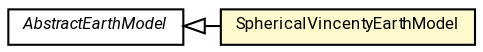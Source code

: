 #!/usr/local/bin/dot
#
# Class diagram 
# Generated by UMLGraph version R5_7_2-60-g0e99a6 (http://www.spinellis.gr/umlgraph/)
#

digraph G {
	graph [fontnames="svg"]
	edge [fontname="Roboto",fontsize=7,labelfontname="Roboto",labelfontsize=7,color="black"];
	node [fontname="Roboto",fontcolor="black",fontsize=8,shape=plaintext,margin=0,width=0,height=0];
	nodesep=0.15;
	ranksep=0.25;
	rankdir=LR;
	// de.lmu.ifi.dbs.elki.math.geodesy.SphericalVincentyEarthModel
	c9932320 [label=<<table title="de.lmu.ifi.dbs.elki.math.geodesy.SphericalVincentyEarthModel" border="0" cellborder="1" cellspacing="0" cellpadding="2" bgcolor="lemonChiffon" href="SphericalVincentyEarthModel.html" target="_parent">
		<tr><td><table border="0" cellspacing="0" cellpadding="1">
		<tr><td align="center" balign="center"> <font face="Roboto">SphericalVincentyEarthModel</font> </td></tr>
		</table></td></tr>
		</table>>, URL="SphericalVincentyEarthModel.html"];
	// de.lmu.ifi.dbs.elki.math.geodesy.AbstractEarthModel
	c9932326 [label=<<table title="de.lmu.ifi.dbs.elki.math.geodesy.AbstractEarthModel" border="0" cellborder="1" cellspacing="0" cellpadding="2" href="AbstractEarthModel.html" target="_parent">
		<tr><td><table border="0" cellspacing="0" cellpadding="1">
		<tr><td align="center" balign="center"> <font face="Roboto"><i>AbstractEarthModel</i></font> </td></tr>
		</table></td></tr>
		</table>>, URL="AbstractEarthModel.html"];
	// de.lmu.ifi.dbs.elki.math.geodesy.SphericalVincentyEarthModel extends de.lmu.ifi.dbs.elki.math.geodesy.AbstractEarthModel
	c9932326 -> c9932320 [arrowtail=empty,dir=back,weight=10];
}

